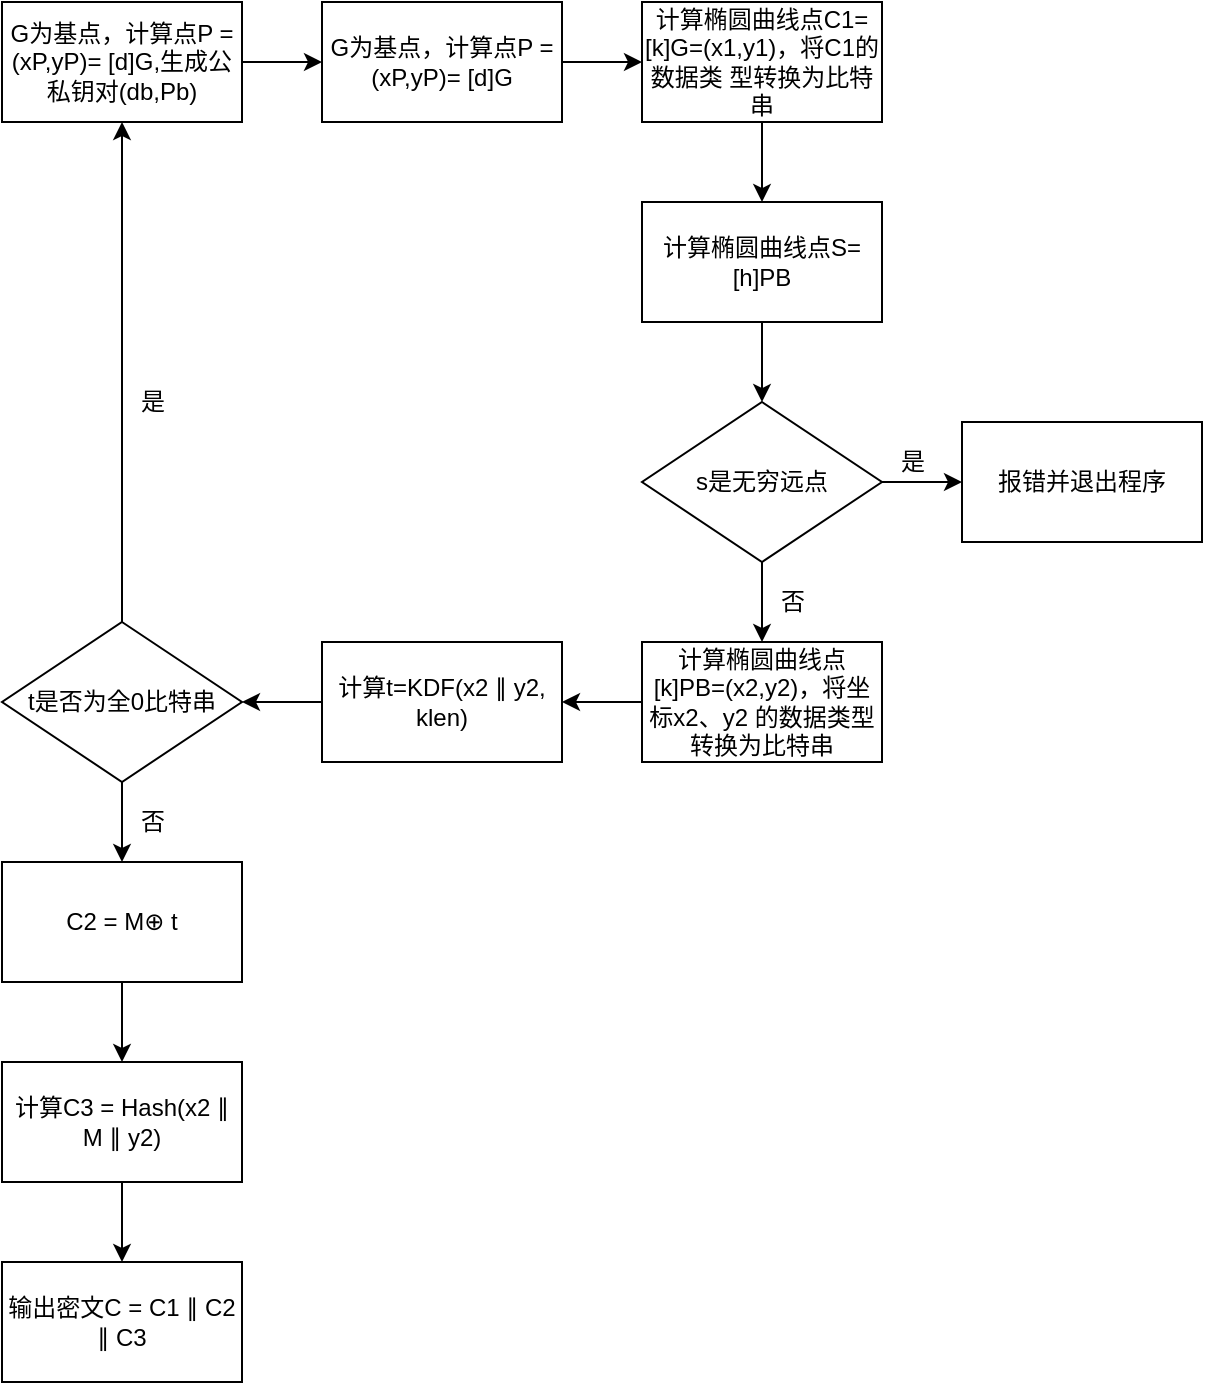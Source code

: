 <mxfile version="14.1.1" type="github">
  <diagram id="JGFAAiNvBHoFdd6m88EY" name="Page-1">
    <mxGraphModel dx="929" dy="477" grid="1" gridSize="10" guides="1" tooltips="1" connect="1" arrows="1" fold="1" page="1" pageScale="1" pageWidth="827" pageHeight="1169" math="0" shadow="0">
      <root>
        <mxCell id="0" />
        <mxCell id="1" parent="0" />
        <mxCell id="SEbIsd_mioUrP550YvkY-8" style="edgeStyle=orthogonalEdgeStyle;rounded=0;orthogonalLoop=1;jettySize=auto;html=1;exitX=1;exitY=0.5;exitDx=0;exitDy=0;" edge="1" parent="1" source="SEbIsd_mioUrP550YvkY-1" target="SEbIsd_mioUrP550YvkY-2">
          <mxGeometry relative="1" as="geometry" />
        </mxCell>
        <mxCell id="SEbIsd_mioUrP550YvkY-1" value="G为基点，计算点P =(xP,yP)= [d]G,生成公私钥对(db,Pb)" style="rounded=0;whiteSpace=wrap;html=1;" vertex="1" parent="1">
          <mxGeometry x="40" y="40" width="120" height="60" as="geometry" />
        </mxCell>
        <mxCell id="SEbIsd_mioUrP550YvkY-9" style="edgeStyle=orthogonalEdgeStyle;rounded=0;orthogonalLoop=1;jettySize=auto;html=1;exitX=1;exitY=0.5;exitDx=0;exitDy=0;entryX=0;entryY=0.5;entryDx=0;entryDy=0;" edge="1" parent="1" source="SEbIsd_mioUrP550YvkY-2" target="SEbIsd_mioUrP550YvkY-3">
          <mxGeometry relative="1" as="geometry" />
        </mxCell>
        <mxCell id="SEbIsd_mioUrP550YvkY-2" value="G为基点，计算点P =(xP,yP)= [d]G" style="rounded=0;whiteSpace=wrap;html=1;" vertex="1" parent="1">
          <mxGeometry x="200" y="40" width="120" height="60" as="geometry" />
        </mxCell>
        <mxCell id="SEbIsd_mioUrP550YvkY-11" style="edgeStyle=orthogonalEdgeStyle;rounded=0;orthogonalLoop=1;jettySize=auto;html=1;exitX=0.5;exitY=1;exitDx=0;exitDy=0;entryX=0.5;entryY=0;entryDx=0;entryDy=0;" edge="1" parent="1" source="SEbIsd_mioUrP550YvkY-3" target="SEbIsd_mioUrP550YvkY-10">
          <mxGeometry relative="1" as="geometry" />
        </mxCell>
        <mxCell id="SEbIsd_mioUrP550YvkY-3" value="计算椭圆曲线点C1=[k]G=(x1,y1)，将C1的数据类 型转换为比特串" style="rounded=0;whiteSpace=wrap;html=1;" vertex="1" parent="1">
          <mxGeometry x="360" y="40" width="120" height="60" as="geometry" />
        </mxCell>
        <mxCell id="SEbIsd_mioUrP550YvkY-13" style="edgeStyle=orthogonalEdgeStyle;rounded=0;orthogonalLoop=1;jettySize=auto;html=1;exitX=0.5;exitY=1;exitDx=0;exitDy=0;entryX=0.5;entryY=0;entryDx=0;entryDy=0;" edge="1" parent="1" source="SEbIsd_mioUrP550YvkY-10" target="SEbIsd_mioUrP550YvkY-12">
          <mxGeometry relative="1" as="geometry" />
        </mxCell>
        <mxCell id="SEbIsd_mioUrP550YvkY-10" value="计算椭圆曲线点S=[h]PB" style="rounded=0;whiteSpace=wrap;html=1;" vertex="1" parent="1">
          <mxGeometry x="360" y="140" width="120" height="60" as="geometry" />
        </mxCell>
        <mxCell id="SEbIsd_mioUrP550YvkY-15" style="edgeStyle=orthogonalEdgeStyle;rounded=0;orthogonalLoop=1;jettySize=auto;html=1;exitX=1;exitY=0.5;exitDx=0;exitDy=0;" edge="1" parent="1" source="SEbIsd_mioUrP550YvkY-12" target="SEbIsd_mioUrP550YvkY-14">
          <mxGeometry relative="1" as="geometry" />
        </mxCell>
        <mxCell id="SEbIsd_mioUrP550YvkY-26" style="edgeStyle=orthogonalEdgeStyle;rounded=0;orthogonalLoop=1;jettySize=auto;html=1;exitX=0.5;exitY=1;exitDx=0;exitDy=0;entryX=0.5;entryY=0;entryDx=0;entryDy=0;" edge="1" parent="1" source="SEbIsd_mioUrP550YvkY-12" target="SEbIsd_mioUrP550YvkY-16">
          <mxGeometry relative="1" as="geometry" />
        </mxCell>
        <mxCell id="SEbIsd_mioUrP550YvkY-12" value="s是无穷远点" style="rhombus;whiteSpace=wrap;html=1;" vertex="1" parent="1">
          <mxGeometry x="360" y="240" width="120" height="80" as="geometry" />
        </mxCell>
        <mxCell id="SEbIsd_mioUrP550YvkY-14" value="报错并退出程序" style="rounded=0;whiteSpace=wrap;html=1;" vertex="1" parent="1">
          <mxGeometry x="520" y="250" width="120" height="60" as="geometry" />
        </mxCell>
        <mxCell id="SEbIsd_mioUrP550YvkY-27" style="edgeStyle=orthogonalEdgeStyle;rounded=0;orthogonalLoop=1;jettySize=auto;html=1;exitX=0;exitY=0.5;exitDx=0;exitDy=0;entryX=1;entryY=0.5;entryDx=0;entryDy=0;" edge="1" parent="1" source="SEbIsd_mioUrP550YvkY-16" target="SEbIsd_mioUrP550YvkY-19">
          <mxGeometry relative="1" as="geometry" />
        </mxCell>
        <mxCell id="SEbIsd_mioUrP550YvkY-16" value="计算椭圆曲线点[k]PB=(x2,y2)，将坐标x2、y2 的数据类型转换为比特串" style="rounded=0;whiteSpace=wrap;html=1;" vertex="1" parent="1">
          <mxGeometry x="360" y="360" width="120" height="60" as="geometry" />
        </mxCell>
        <mxCell id="SEbIsd_mioUrP550YvkY-28" style="edgeStyle=orthogonalEdgeStyle;rounded=0;orthogonalLoop=1;jettySize=auto;html=1;exitX=0;exitY=0.5;exitDx=0;exitDy=0;entryX=1;entryY=0.5;entryDx=0;entryDy=0;" edge="1" parent="1" source="SEbIsd_mioUrP550YvkY-19" target="SEbIsd_mioUrP550YvkY-21">
          <mxGeometry relative="1" as="geometry" />
        </mxCell>
        <mxCell id="SEbIsd_mioUrP550YvkY-19" value="计算t=KDF(x2 ∥ y2, klen)" style="rounded=0;whiteSpace=wrap;html=1;" vertex="1" parent="1">
          <mxGeometry x="200" y="360" width="120" height="60" as="geometry" />
        </mxCell>
        <mxCell id="SEbIsd_mioUrP550YvkY-29" style="edgeStyle=orthogonalEdgeStyle;rounded=0;orthogonalLoop=1;jettySize=auto;html=1;exitX=0.5;exitY=0;exitDx=0;exitDy=0;entryX=0.5;entryY=1;entryDx=0;entryDy=0;" edge="1" parent="1" source="SEbIsd_mioUrP550YvkY-21" target="SEbIsd_mioUrP550YvkY-1">
          <mxGeometry relative="1" as="geometry" />
        </mxCell>
        <mxCell id="SEbIsd_mioUrP550YvkY-33" style="edgeStyle=orthogonalEdgeStyle;rounded=0;orthogonalLoop=1;jettySize=auto;html=1;exitX=0.5;exitY=1;exitDx=0;exitDy=0;entryX=0.5;entryY=0;entryDx=0;entryDy=0;" edge="1" parent="1" source="SEbIsd_mioUrP550YvkY-21" target="SEbIsd_mioUrP550YvkY-32">
          <mxGeometry relative="1" as="geometry" />
        </mxCell>
        <mxCell id="SEbIsd_mioUrP550YvkY-21" value="t是否为全0比特串" style="rhombus;whiteSpace=wrap;html=1;" vertex="1" parent="1">
          <mxGeometry x="40" y="350" width="120" height="80" as="geometry" />
        </mxCell>
        <mxCell id="SEbIsd_mioUrP550YvkY-24" value="是" style="text;html=1;align=center;verticalAlign=middle;resizable=0;points=[];autosize=1;" vertex="1" parent="1">
          <mxGeometry x="480" y="260" width="30" height="20" as="geometry" />
        </mxCell>
        <mxCell id="SEbIsd_mioUrP550YvkY-30" value="否" style="text;html=1;align=center;verticalAlign=middle;resizable=0;points=[];autosize=1;" vertex="1" parent="1">
          <mxGeometry x="420" y="330" width="30" height="20" as="geometry" />
        </mxCell>
        <mxCell id="SEbIsd_mioUrP550YvkY-31" value="是" style="text;html=1;align=center;verticalAlign=middle;resizable=0;points=[];autosize=1;" vertex="1" parent="1">
          <mxGeometry x="100" y="230" width="30" height="20" as="geometry" />
        </mxCell>
        <mxCell id="SEbIsd_mioUrP550YvkY-35" style="edgeStyle=orthogonalEdgeStyle;rounded=0;orthogonalLoop=1;jettySize=auto;html=1;exitX=0.5;exitY=1;exitDx=0;exitDy=0;entryX=0.5;entryY=0;entryDx=0;entryDy=0;" edge="1" parent="1" source="SEbIsd_mioUrP550YvkY-32" target="SEbIsd_mioUrP550YvkY-34">
          <mxGeometry relative="1" as="geometry" />
        </mxCell>
        <mxCell id="SEbIsd_mioUrP550YvkY-32" value="C2 = M⊕ t" style="rounded=0;whiteSpace=wrap;html=1;" vertex="1" parent="1">
          <mxGeometry x="40" y="470" width="120" height="60" as="geometry" />
        </mxCell>
        <mxCell id="SEbIsd_mioUrP550YvkY-37" style="edgeStyle=orthogonalEdgeStyle;rounded=0;orthogonalLoop=1;jettySize=auto;html=1;exitX=0.5;exitY=1;exitDx=0;exitDy=0;" edge="1" parent="1" source="SEbIsd_mioUrP550YvkY-34" target="SEbIsd_mioUrP550YvkY-36">
          <mxGeometry relative="1" as="geometry" />
        </mxCell>
        <mxCell id="SEbIsd_mioUrP550YvkY-34" value="计算C3 = Hash(x2 ∥ M ∥ y2)" style="rounded=0;whiteSpace=wrap;html=1;" vertex="1" parent="1">
          <mxGeometry x="40" y="570" width="120" height="60" as="geometry" />
        </mxCell>
        <mxCell id="SEbIsd_mioUrP550YvkY-36" value="输出密文C = C1 ∥ C2 ∥ C3" style="rounded=0;whiteSpace=wrap;html=1;" vertex="1" parent="1">
          <mxGeometry x="40" y="670" width="120" height="60" as="geometry" />
        </mxCell>
        <mxCell id="SEbIsd_mioUrP550YvkY-38" value="否" style="text;html=1;align=center;verticalAlign=middle;resizable=0;points=[];autosize=1;" vertex="1" parent="1">
          <mxGeometry x="100" y="440" width="30" height="20" as="geometry" />
        </mxCell>
      </root>
    </mxGraphModel>
  </diagram>
</mxfile>
